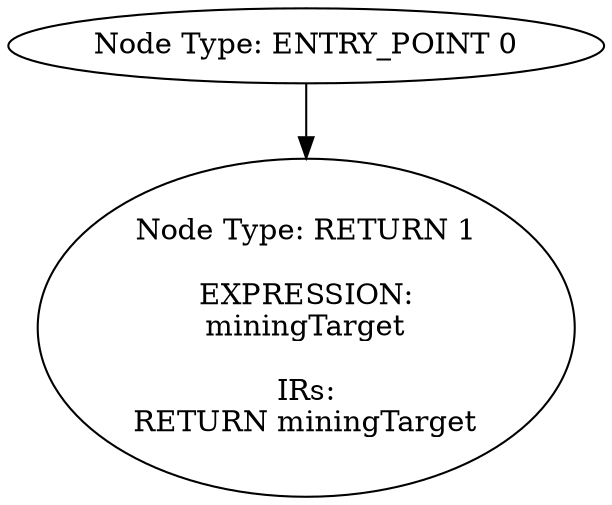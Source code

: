 digraph{
0[label="Node Type: ENTRY_POINT 0
"];
0->1;
1[label="Node Type: RETURN 1

EXPRESSION:
miningTarget

IRs:
RETURN miningTarget"];
}
